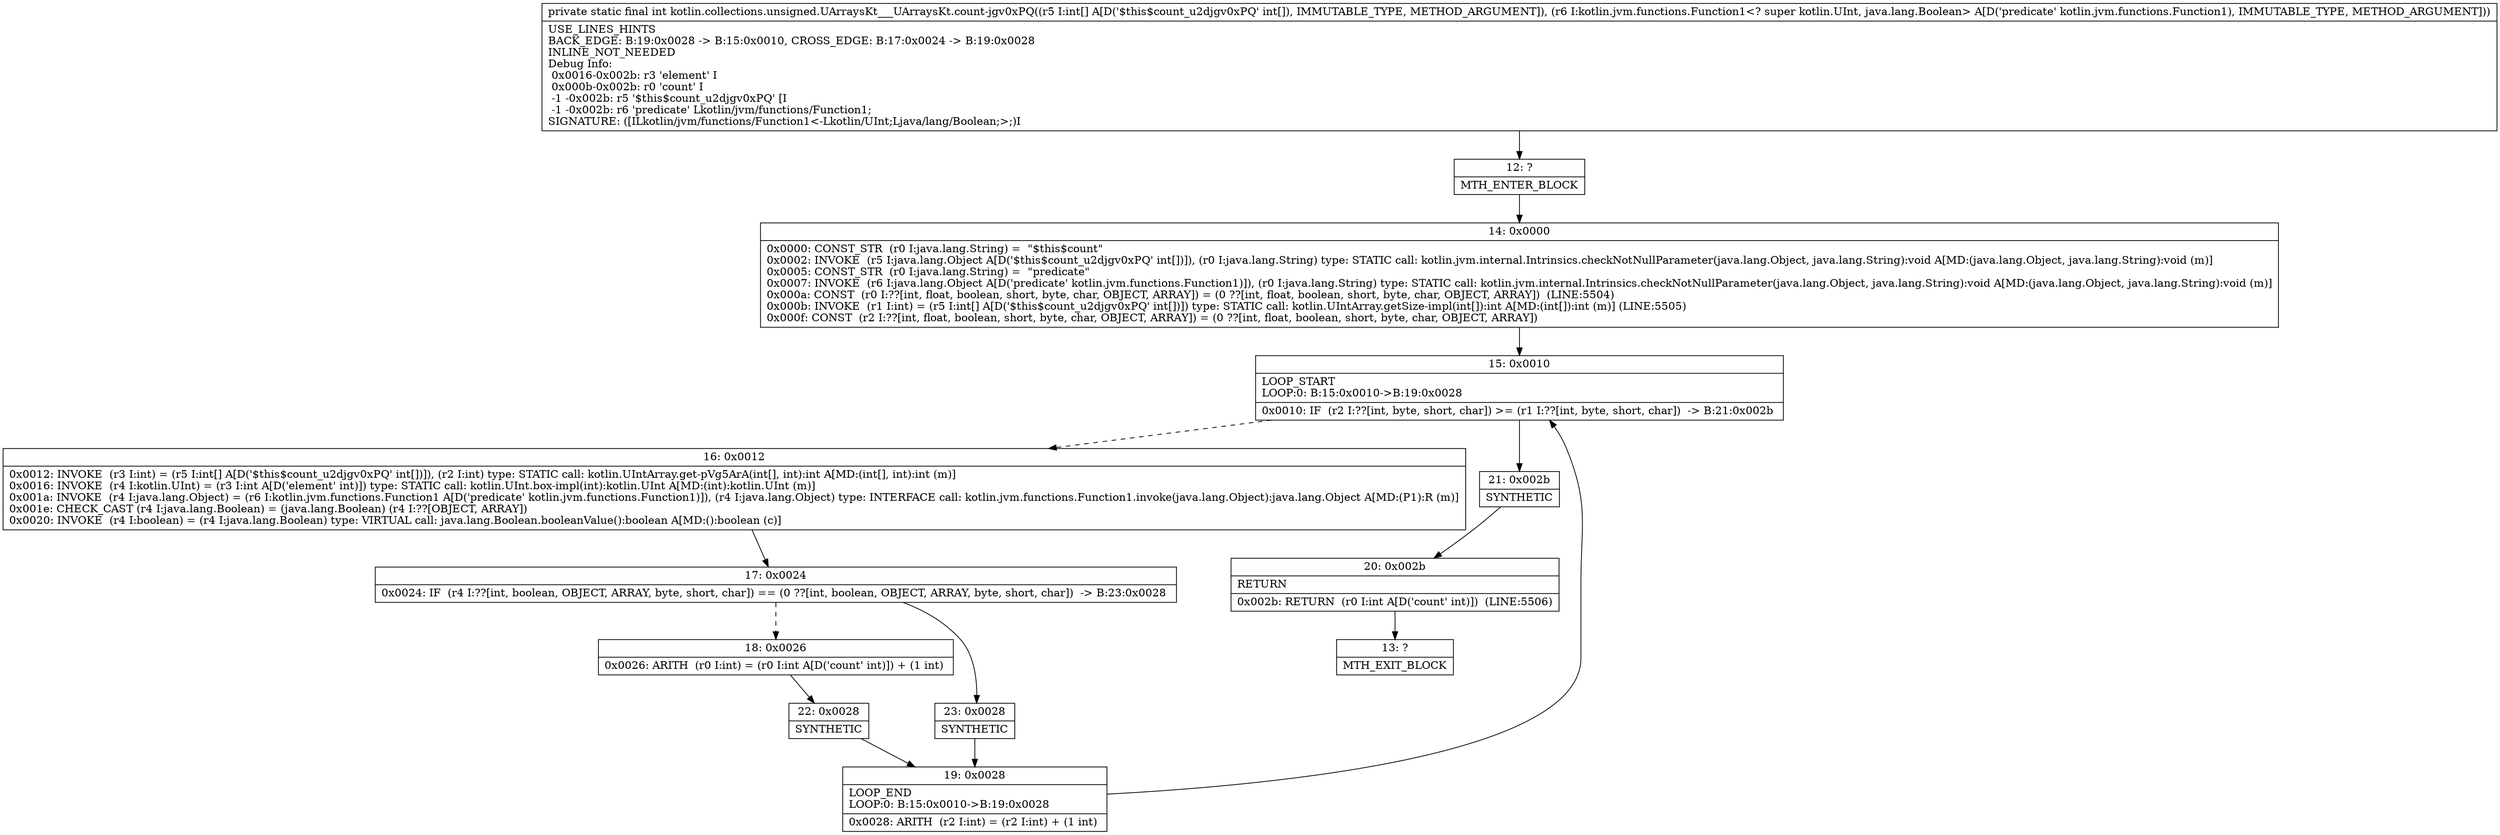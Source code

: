 digraph "CFG forkotlin.collections.unsigned.UArraysKt___UArraysKt.count\-jgv0xPQ([ILkotlin\/jvm\/functions\/Function1;)I" {
Node_12 [shape=record,label="{12\:\ ?|MTH_ENTER_BLOCK\l}"];
Node_14 [shape=record,label="{14\:\ 0x0000|0x0000: CONST_STR  (r0 I:java.lang.String) =  \"$this$count\" \l0x0002: INVOKE  (r5 I:java.lang.Object A[D('$this$count_u2djgv0xPQ' int[])]), (r0 I:java.lang.String) type: STATIC call: kotlin.jvm.internal.Intrinsics.checkNotNullParameter(java.lang.Object, java.lang.String):void A[MD:(java.lang.Object, java.lang.String):void (m)]\l0x0005: CONST_STR  (r0 I:java.lang.String) =  \"predicate\" \l0x0007: INVOKE  (r6 I:java.lang.Object A[D('predicate' kotlin.jvm.functions.Function1)]), (r0 I:java.lang.String) type: STATIC call: kotlin.jvm.internal.Intrinsics.checkNotNullParameter(java.lang.Object, java.lang.String):void A[MD:(java.lang.Object, java.lang.String):void (m)]\l0x000a: CONST  (r0 I:??[int, float, boolean, short, byte, char, OBJECT, ARRAY]) = (0 ??[int, float, boolean, short, byte, char, OBJECT, ARRAY])  (LINE:5504)\l0x000b: INVOKE  (r1 I:int) = (r5 I:int[] A[D('$this$count_u2djgv0xPQ' int[])]) type: STATIC call: kotlin.UIntArray.getSize\-impl(int[]):int A[MD:(int[]):int (m)] (LINE:5505)\l0x000f: CONST  (r2 I:??[int, float, boolean, short, byte, char, OBJECT, ARRAY]) = (0 ??[int, float, boolean, short, byte, char, OBJECT, ARRAY]) \l}"];
Node_15 [shape=record,label="{15\:\ 0x0010|LOOP_START\lLOOP:0: B:15:0x0010\-\>B:19:0x0028\l|0x0010: IF  (r2 I:??[int, byte, short, char]) \>= (r1 I:??[int, byte, short, char])  \-\> B:21:0x002b \l}"];
Node_16 [shape=record,label="{16\:\ 0x0012|0x0012: INVOKE  (r3 I:int) = (r5 I:int[] A[D('$this$count_u2djgv0xPQ' int[])]), (r2 I:int) type: STATIC call: kotlin.UIntArray.get\-pVg5ArA(int[], int):int A[MD:(int[], int):int (m)]\l0x0016: INVOKE  (r4 I:kotlin.UInt) = (r3 I:int A[D('element' int)]) type: STATIC call: kotlin.UInt.box\-impl(int):kotlin.UInt A[MD:(int):kotlin.UInt (m)]\l0x001a: INVOKE  (r4 I:java.lang.Object) = (r6 I:kotlin.jvm.functions.Function1 A[D('predicate' kotlin.jvm.functions.Function1)]), (r4 I:java.lang.Object) type: INTERFACE call: kotlin.jvm.functions.Function1.invoke(java.lang.Object):java.lang.Object A[MD:(P1):R (m)]\l0x001e: CHECK_CAST (r4 I:java.lang.Boolean) = (java.lang.Boolean) (r4 I:??[OBJECT, ARRAY]) \l0x0020: INVOKE  (r4 I:boolean) = (r4 I:java.lang.Boolean) type: VIRTUAL call: java.lang.Boolean.booleanValue():boolean A[MD:():boolean (c)]\l}"];
Node_17 [shape=record,label="{17\:\ 0x0024|0x0024: IF  (r4 I:??[int, boolean, OBJECT, ARRAY, byte, short, char]) == (0 ??[int, boolean, OBJECT, ARRAY, byte, short, char])  \-\> B:23:0x0028 \l}"];
Node_18 [shape=record,label="{18\:\ 0x0026|0x0026: ARITH  (r0 I:int) = (r0 I:int A[D('count' int)]) + (1 int) \l}"];
Node_22 [shape=record,label="{22\:\ 0x0028|SYNTHETIC\l}"];
Node_19 [shape=record,label="{19\:\ 0x0028|LOOP_END\lLOOP:0: B:15:0x0010\-\>B:19:0x0028\l|0x0028: ARITH  (r2 I:int) = (r2 I:int) + (1 int) \l}"];
Node_23 [shape=record,label="{23\:\ 0x0028|SYNTHETIC\l}"];
Node_21 [shape=record,label="{21\:\ 0x002b|SYNTHETIC\l}"];
Node_20 [shape=record,label="{20\:\ 0x002b|RETURN\l|0x002b: RETURN  (r0 I:int A[D('count' int)])  (LINE:5506)\l}"];
Node_13 [shape=record,label="{13\:\ ?|MTH_EXIT_BLOCK\l}"];
MethodNode[shape=record,label="{private static final int kotlin.collections.unsigned.UArraysKt___UArraysKt.count\-jgv0xPQ((r5 I:int[] A[D('$this$count_u2djgv0xPQ' int[]), IMMUTABLE_TYPE, METHOD_ARGUMENT]), (r6 I:kotlin.jvm.functions.Function1\<? super kotlin.UInt, java.lang.Boolean\> A[D('predicate' kotlin.jvm.functions.Function1), IMMUTABLE_TYPE, METHOD_ARGUMENT]))  | USE_LINES_HINTS\lBACK_EDGE: B:19:0x0028 \-\> B:15:0x0010, CROSS_EDGE: B:17:0x0024 \-\> B:19:0x0028\lINLINE_NOT_NEEDED\lDebug Info:\l  0x0016\-0x002b: r3 'element' I\l  0x000b\-0x002b: r0 'count' I\l  \-1 \-0x002b: r5 '$this$count_u2djgv0xPQ' [I\l  \-1 \-0x002b: r6 'predicate' Lkotlin\/jvm\/functions\/Function1;\lSIGNATURE: ([ILkotlin\/jvm\/functions\/Function1\<\-Lkotlin\/UInt;Ljava\/lang\/Boolean;\>;)I\l}"];
MethodNode -> Node_12;Node_12 -> Node_14;
Node_14 -> Node_15;
Node_15 -> Node_16[style=dashed];
Node_15 -> Node_21;
Node_16 -> Node_17;
Node_17 -> Node_18[style=dashed];
Node_17 -> Node_23;
Node_18 -> Node_22;
Node_22 -> Node_19;
Node_19 -> Node_15;
Node_23 -> Node_19;
Node_21 -> Node_20;
Node_20 -> Node_13;
}

